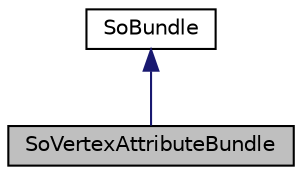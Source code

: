 digraph "SoVertexAttributeBundle"
{
 // LATEX_PDF_SIZE
  edge [fontname="Helvetica",fontsize="10",labelfontname="Helvetica",labelfontsize="10"];
  node [fontname="Helvetica",fontsize="10",shape=record];
  Node1 [label="SoVertexAttributeBundle",height=0.2,width=0.4,color="black", fillcolor="grey75", style="filled", fontcolor="black",tooltip="The SoVertexAttributeBundle class simplifies vertex attribute handling."];
  Node2 -> Node1 [dir="back",color="midnightblue",fontsize="10",style="solid",fontname="Helvetica"];
  Node2 [label="SoBundle",height=0.2,width=0.4,color="black", fillcolor="white", style="filled",URL="$classSoBundle.html",tooltip="The SoBundle class is the superclass for all bundle classes."];
}
